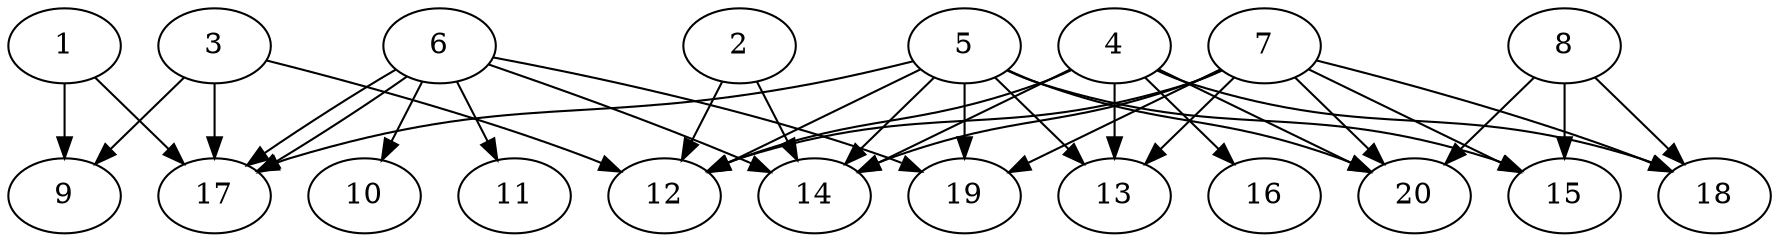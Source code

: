 // DAG automatically generated by daggen at Wed Jul 24 21:21:55 2019
// ./daggen --dot -n 20 --ccr 0.5 --fat 0.8 --regular 0.5 --density 0.6 --mindata 5242880 --maxdata 52428800 
digraph G {
  1 [size="16764928", alpha="0.15", expect_size="8382464"] 
  1 -> 9 [size ="8382464"]
  1 -> 17 [size ="8382464"]
  2 [size="19062784", alpha="0.06", expect_size="9531392"] 
  2 -> 12 [size ="9531392"]
  2 -> 14 [size ="9531392"]
  3 [size="42276864", alpha="0.12", expect_size="21138432"] 
  3 -> 9 [size ="21138432"]
  3 -> 12 [size ="21138432"]
  3 -> 17 [size ="21138432"]
  4 [size="47017984", alpha="0.11", expect_size="23508992"] 
  4 -> 12 [size ="23508992"]
  4 -> 13 [size ="23508992"]
  4 -> 14 [size ="23508992"]
  4 -> 16 [size ="23508992"]
  4 -> 18 [size ="23508992"]
  4 -> 20 [size ="23508992"]
  5 [size="70033408", alpha="0.09", expect_size="35016704"] 
  5 -> 12 [size ="35016704"]
  5 -> 13 [size ="35016704"]
  5 -> 14 [size ="35016704"]
  5 -> 15 [size ="35016704"]
  5 -> 17 [size ="35016704"]
  5 -> 19 [size ="35016704"]
  5 -> 20 [size ="35016704"]
  6 [size="89712640", alpha="0.06", expect_size="44856320"] 
  6 -> 10 [size ="44856320"]
  6 -> 11 [size ="44856320"]
  6 -> 14 [size ="44856320"]
  6 -> 17 [size ="44856320"]
  6 -> 17 [size ="44856320"]
  6 -> 19 [size ="44856320"]
  7 [size="24084480", alpha="0.18", expect_size="12042240"] 
  7 -> 12 [size ="12042240"]
  7 -> 13 [size ="12042240"]
  7 -> 14 [size ="12042240"]
  7 -> 15 [size ="12042240"]
  7 -> 18 [size ="12042240"]
  7 -> 19 [size ="12042240"]
  7 -> 20 [size ="12042240"]
  8 [size="56600576", alpha="0.03", expect_size="28300288"] 
  8 -> 15 [size ="28300288"]
  8 -> 18 [size ="28300288"]
  8 -> 20 [size ="28300288"]
  9 [size="68313088", alpha="0.17", expect_size="34156544"] 
  10 [size="18331648", alpha="0.04", expect_size="9165824"] 
  11 [size="97380352", alpha="0.07", expect_size="48690176"] 
  12 [size="73691136", alpha="0.07", expect_size="36845568"] 
  13 [size="102309888", alpha="0.00", expect_size="51154944"] 
  14 [size="64331776", alpha="0.18", expect_size="32165888"] 
  15 [size="20330496", alpha="0.08", expect_size="10165248"] 
  16 [size="64243712", alpha="0.06", expect_size="32121856"] 
  17 [size="90679296", alpha="0.19", expect_size="45339648"] 
  18 [size="80035840", alpha="0.19", expect_size="40017920"] 
  19 [size="93825024", alpha="0.08", expect_size="46912512"] 
  20 [size="81381376", alpha="0.04", expect_size="40690688"] 
}
